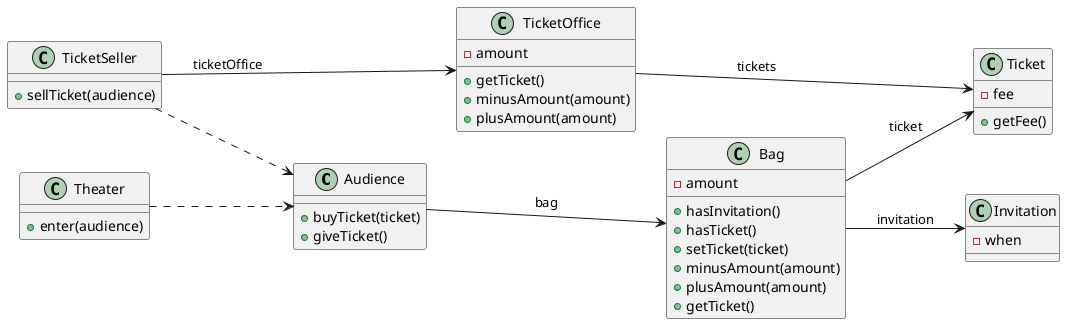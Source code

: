 @startuml
Left to Right Direction
class Audience {
+ buyTicket(ticket)
+ giveTicket()
}

class Bag {
- amount
+ hasInvitation()
+ hasTicket()
+ setTicket(ticket)
+ minusAmount(amount)
+ plusAmount(amount)
+ getTicket()
}

class Invitation {
- when
}

class Ticket {
- fee
+ getFee()
}

class TicketSeller {
+ sellTicket(audience)
}

class TicketOffice {
- amount
+ getTicket()
+ minusAmount(amount)
+ plusAmount(amount)
}

class Theater {
+ enter(audience)
}

Audience --> Bag : bag


Bag --> Invitation : invitation
Bag --> Ticket : ticket


TicketSeller ..> Audience
Theater ..> Audience


TicketSeller --> TicketOffice : ticketOffice
TicketOffice --> Ticket : tickets


@enduml
